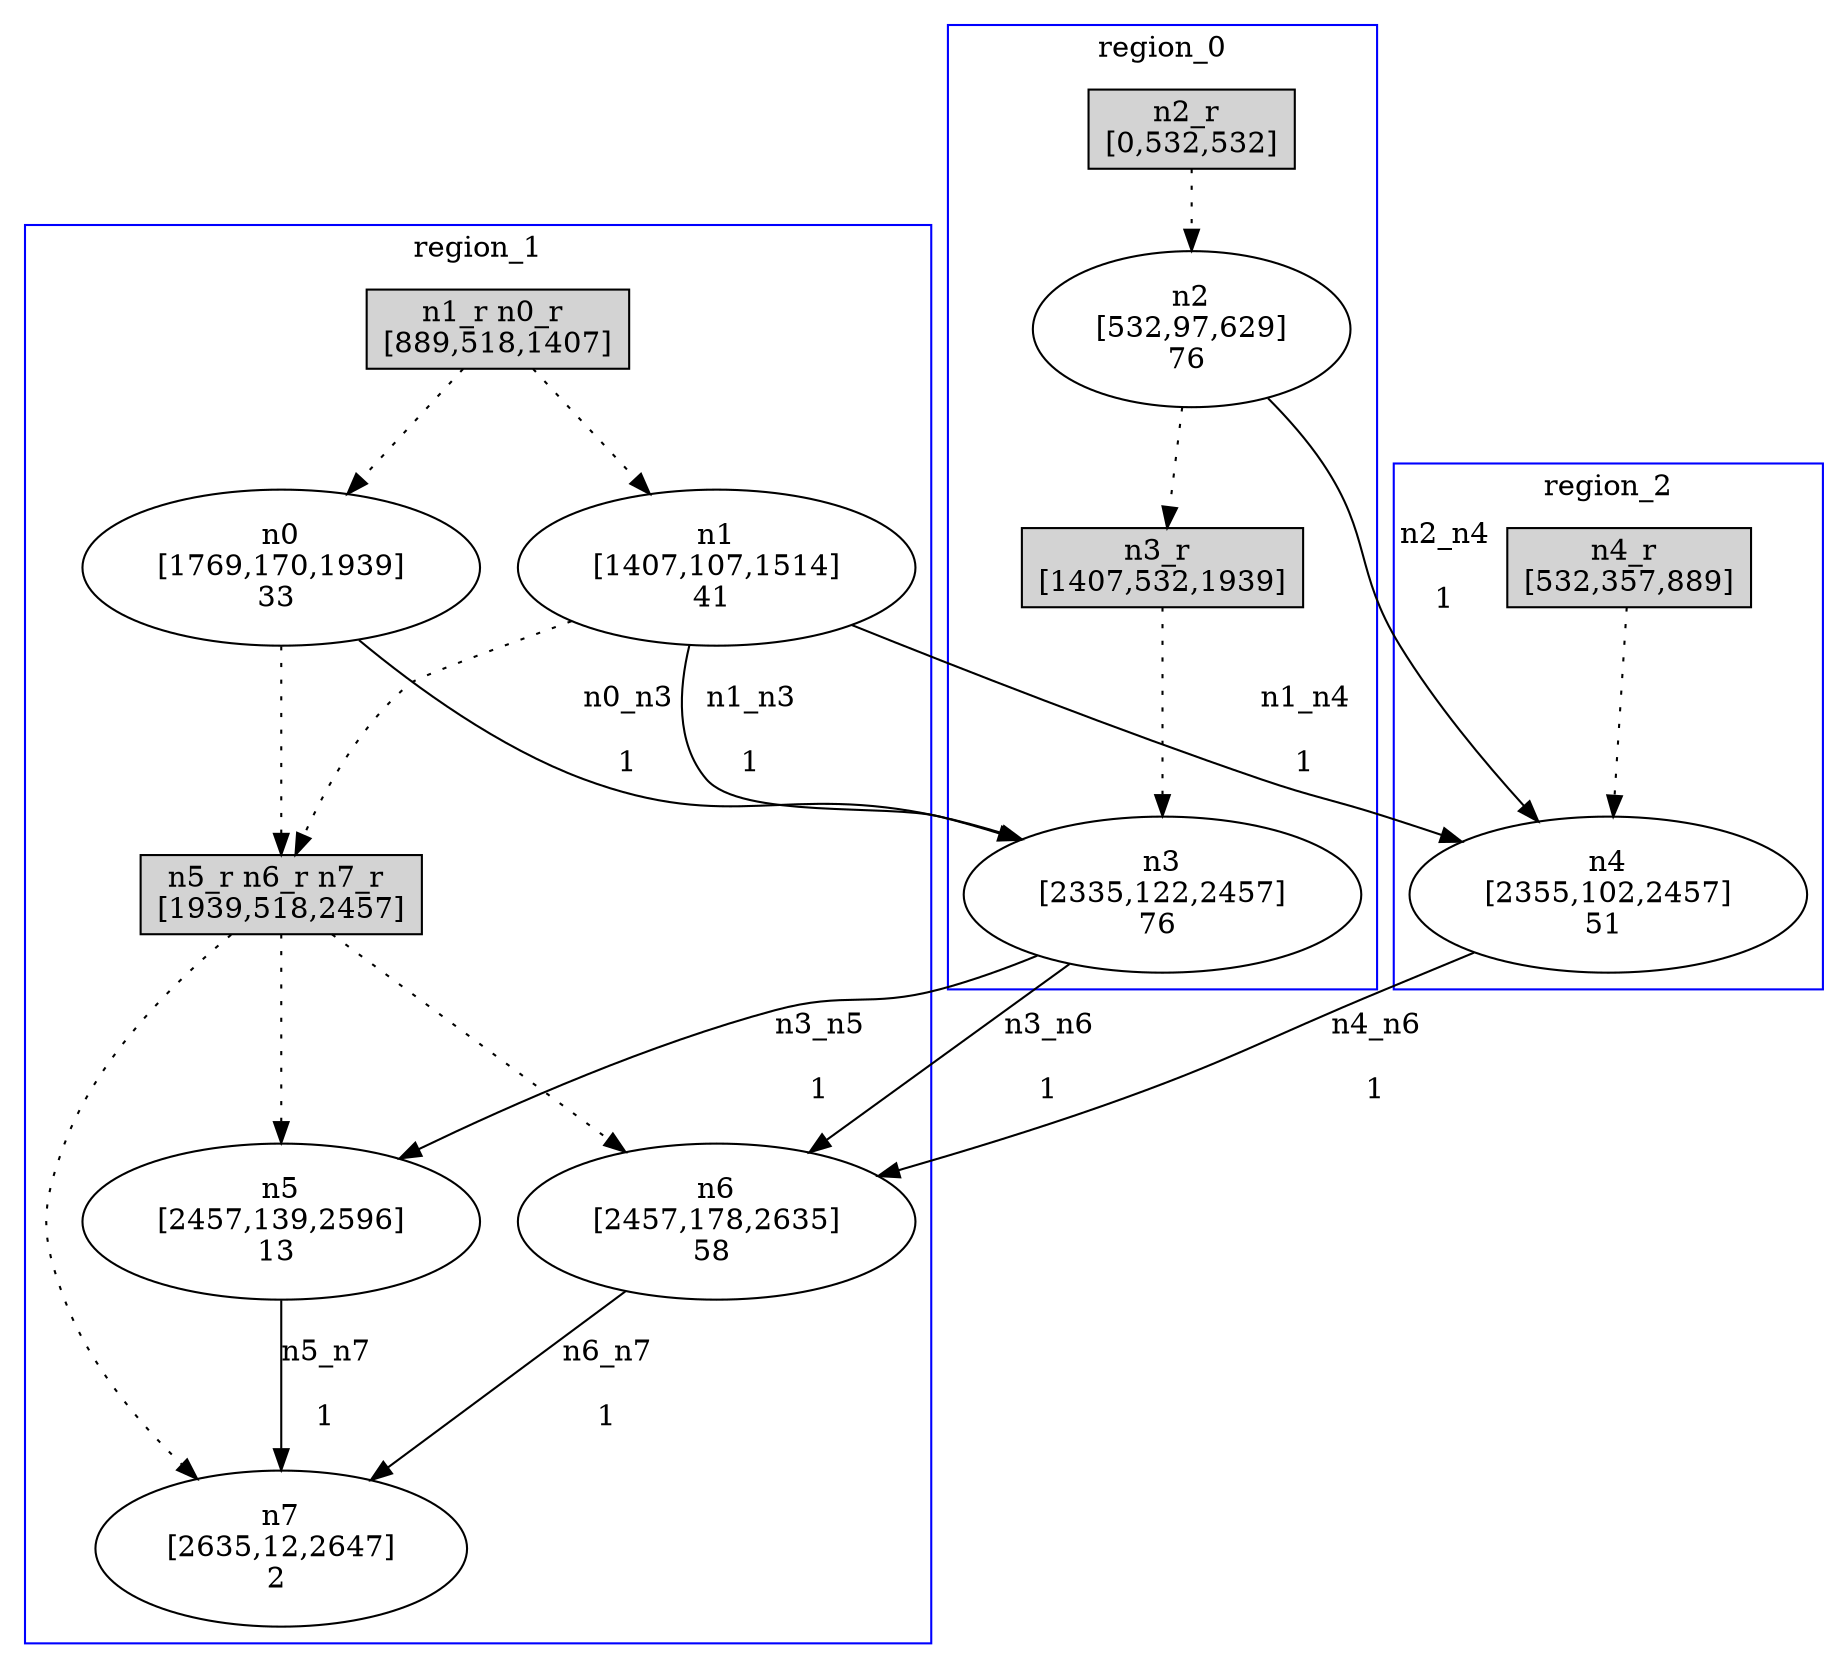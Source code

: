 //3-LSsolveMIPnSolStatus 2.
//4-SL 2647.
//5-LSsolveMIPsolveTime(double) 2.2713.
//6-reconfigurateNum(int) 5.
//7-reconfigurateTime(int) 2457.
digraph test_0 {
	size="28,40";
	subgraph cluster0 {
		stytle=filled;
		color=blue;
		label=region_0;
		reconfNode_0_1 [ shape = box, style = filled, label = "n2_r \n[0,532,532]" ];
		n2 [ label="n2\n[532,97,629]\n76 " ];
		reconfNode_0_1 -> n2 [ style = dotted ];
		n2 -> reconfNode_0_2 [ style = dotted ];
		reconfNode_0_2 [ shape = box, style = filled, label = "n3_r \n[1407,532,1939]" ];
		n3 [ label="n3\n[2335,122,2457]\n76 " ];
		reconfNode_0_2 -> n3 [ style = dotted ];
	}
	subgraph cluster1 {
		stytle=filled;
		color=blue;
		label=region_1;
		reconfNode_1_1 [ shape = box, style = filled, label = "n1_r n0_r \n[889,518,1407]" ];
		n1 [ label="n1\n[1407,107,1514]\n41 " ];
		n0 [ label="n0\n[1769,170,1939]\n33 " ];
		reconfNode_1_1 -> n1 [ style = dotted ];
		reconfNode_1_1 -> n0 [ style = dotted ];
		n1 -> reconfNode_1_2 [ style = dotted ];
		n0 -> reconfNode_1_2 [ style = dotted ];
		reconfNode_1_2 [ shape = box, style = filled, label = "n5_r n6_r n7_r \n[1939,518,2457]" ];
		n5 [ label="n5\n[2457,139,2596]\n13 " ];
		n6 [ label="n6\n[2457,178,2635]\n58 " ];
		n7 [ label="n7\n[2635,12,2647]\n2 " ];
		reconfNode_1_2 -> n5 [ style = dotted ];
		reconfNode_1_2 -> n6 [ style = dotted ];
		reconfNode_1_2 -> n7 [ style = dotted ];
	}
	subgraph cluster2 {
		stytle=filled;
		color=blue;
		label=region_2;
		reconfNode_2_1 [ shape = box, style = filled, label = "n4_r \n[532,357,889]" ];
		n4 [ label="n4\n[2355,102,2457]\n51 " ];
		reconfNode_2_1 -> n4 [ style = dotted ];
	}
	n0 -> n3 [ label="n0_n3\n1" ];
	n3 -> n5 [ label="n3_n5\n1" ];
	n3 -> n6 [ label="n3_n6\n1" ];
	n1 -> n3 [ label="n1_n3\n1" ];
	n1 -> n4 [ label="n1_n4\n1" ];
	n4 -> n6 [ label="n4_n6\n1" ];
	n2 -> n4 [ label="n2_n4\n1" ];
	n5 -> n7 [ label="n5_n7\n1" ];
	n6 -> n7 [ label="n6_n7\n1" ];
}
